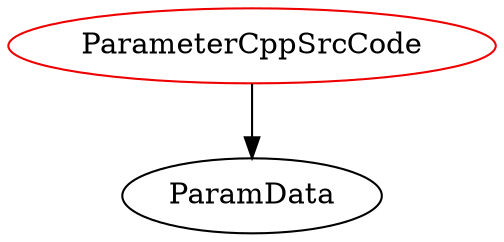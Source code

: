 digraph parametercppsrccode{
ParameterCppSrcCode -> ParamData;
ParameterCppSrcCode	[shape=oval, color=red2, label="ParameterCppSrcCode"];
}
